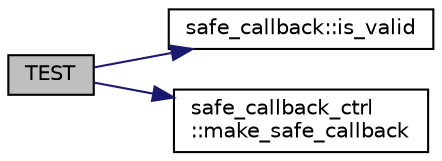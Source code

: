 digraph "TEST"
{
 // LATEX_PDF_SIZE
  edge [fontname="Helvetica",fontsize="10",labelfontname="Helvetica",labelfontsize="10"];
  node [fontname="Helvetica",fontsize="10",shape=record];
  rankdir="LR";
  Node1 [label="TEST",height=0.2,width=0.4,color="black", fillcolor="grey75", style="filled", fontcolor="black",tooltip=" "];
  Node1 -> Node2 [color="midnightblue",fontsize="10",style="solid",fontname="Helvetica"];
  Node2 [label="safe_callback::is_valid",height=0.2,width=0.4,color="black", fillcolor="white", style="filled",URL="$classsafe__callback.html#ad5df65d71a53be2db1a3081c04dfcc4a",tooltip=" "];
  Node1 -> Node3 [color="midnightblue",fontsize="10",style="solid",fontname="Helvetica"];
  Node3 [label="safe_callback_ctrl\l::make_safe_callback",height=0.2,width=0.4,color="black", fillcolor="white", style="filled",URL="$classsafe__callback__ctrl.html#a18e58df2b8d236902a4ed694e1320e1d",tooltip=" "];
}
